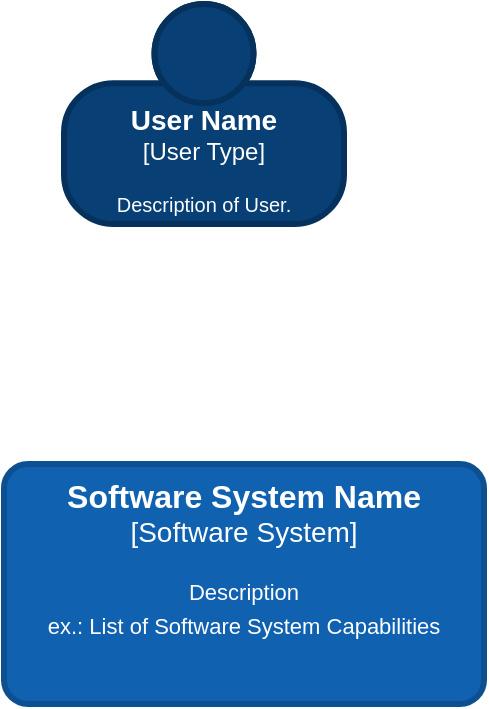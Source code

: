 <mxfile version="24.4.15" type="github">
  <diagram name="Page-1" id="VSntDwxPWXnSgA7huMS9">
    <mxGraphModel dx="1461" dy="946" grid="1" gridSize="10" guides="1" tooltips="1" connect="1" arrows="1" fold="1" page="1" pageScale="1" pageWidth="1169" pageHeight="1654" math="0" shadow="0">
      <root>
        <mxCell id="0" />
        <mxCell id="1" parent="0" />
        <object placeholders="1" c4Name="User Name" c4Type="User Type" c4Description="Description of User." label="&lt;font size=&quot;1&quot;&gt;&lt;b style=&quot;font-size: 14px;&quot;&gt;%c4Name%&lt;/b&gt;&lt;/font&gt;&lt;div&gt;&lt;font style=&quot;font-size: 12px;&quot;&gt;[%c4Type%]&lt;/font&gt;&lt;/div&gt;&lt;br style=&quot;font-size: 14px;&quot;&gt;&lt;div&gt;&lt;font style=&quot;font-size: 10px;&quot;&gt;%c4Description%&lt;/font&gt;&lt;/div&gt;" id="YA2zRdpT1ZW4sB87_xnx-1">
          <mxCell style="html=1;fontSize=11;dashed=0;whitespace=wrap;fillColor=#083F75;strokeColor=#06315C;fontColor=#fff;shape=mxgraph.c4.person2;align=center;metaEdit=1;points=[[0.5,0,0],[1,0.5,0],[1,0.75,0],[0.75,1,0],[0.5,1,0],[0.25,1,0],[0,0.75,0],[0,0.5,0]];resizable=1;strokeWidth=3;spacingTop=6;whiteSpace=wrap;" vertex="1" parent="1">
            <mxGeometry x="200" y="250" width="140" height="110" as="geometry" />
          </mxCell>
        </object>
        <object placeholders="1" c4Name="Software System Name" c4Description="Description&#xa;ex.: List of Software System Capabilities" label="&lt;font style=&quot;font-size: 16px;&quot;&gt;&lt;b&gt;%c4Name%&lt;/b&gt;&lt;/font&gt;&lt;div style=&quot;font-size: 14px;&quot;&gt;[Software System]&lt;/div&gt;&lt;br style=&quot;font-size: 14px;&quot;&gt;&lt;div style=&quot;font-size: 14px;&quot;&gt;&lt;font style=&quot;font-size: 11px;&quot;&gt;%c4Description%&lt;/font&gt;&lt;/div&gt;" id="YA2zRdpT1ZW4sB87_xnx-2">
          <mxCell style="rounded=1;whiteSpace=wrap;html=1;labelBackgroundColor=none;fillColor=#1061B0;fontColor=#fff;align=center;arcSize=10;strokeColor=#0D5091;metaEdit=1;resizable=1;points=[[0.25,0,0],[0.5,0,0],[0.75,0,0],[1,0.25,0],[1,0.5,0],[1,0.75,0],[0.75,1,0],[0.5,1,0],[0.25,1,0],[0,0.75,0],[0,0.5,0],[0,0.25,0]];fontSize=10;strokeWidth=3;verticalAlign=top;" vertex="1" parent="1">
            <mxGeometry x="170" y="480" width="240" height="120" as="geometry" />
          </mxCell>
        </object>
      </root>
    </mxGraphModel>
  </diagram>
</mxfile>
